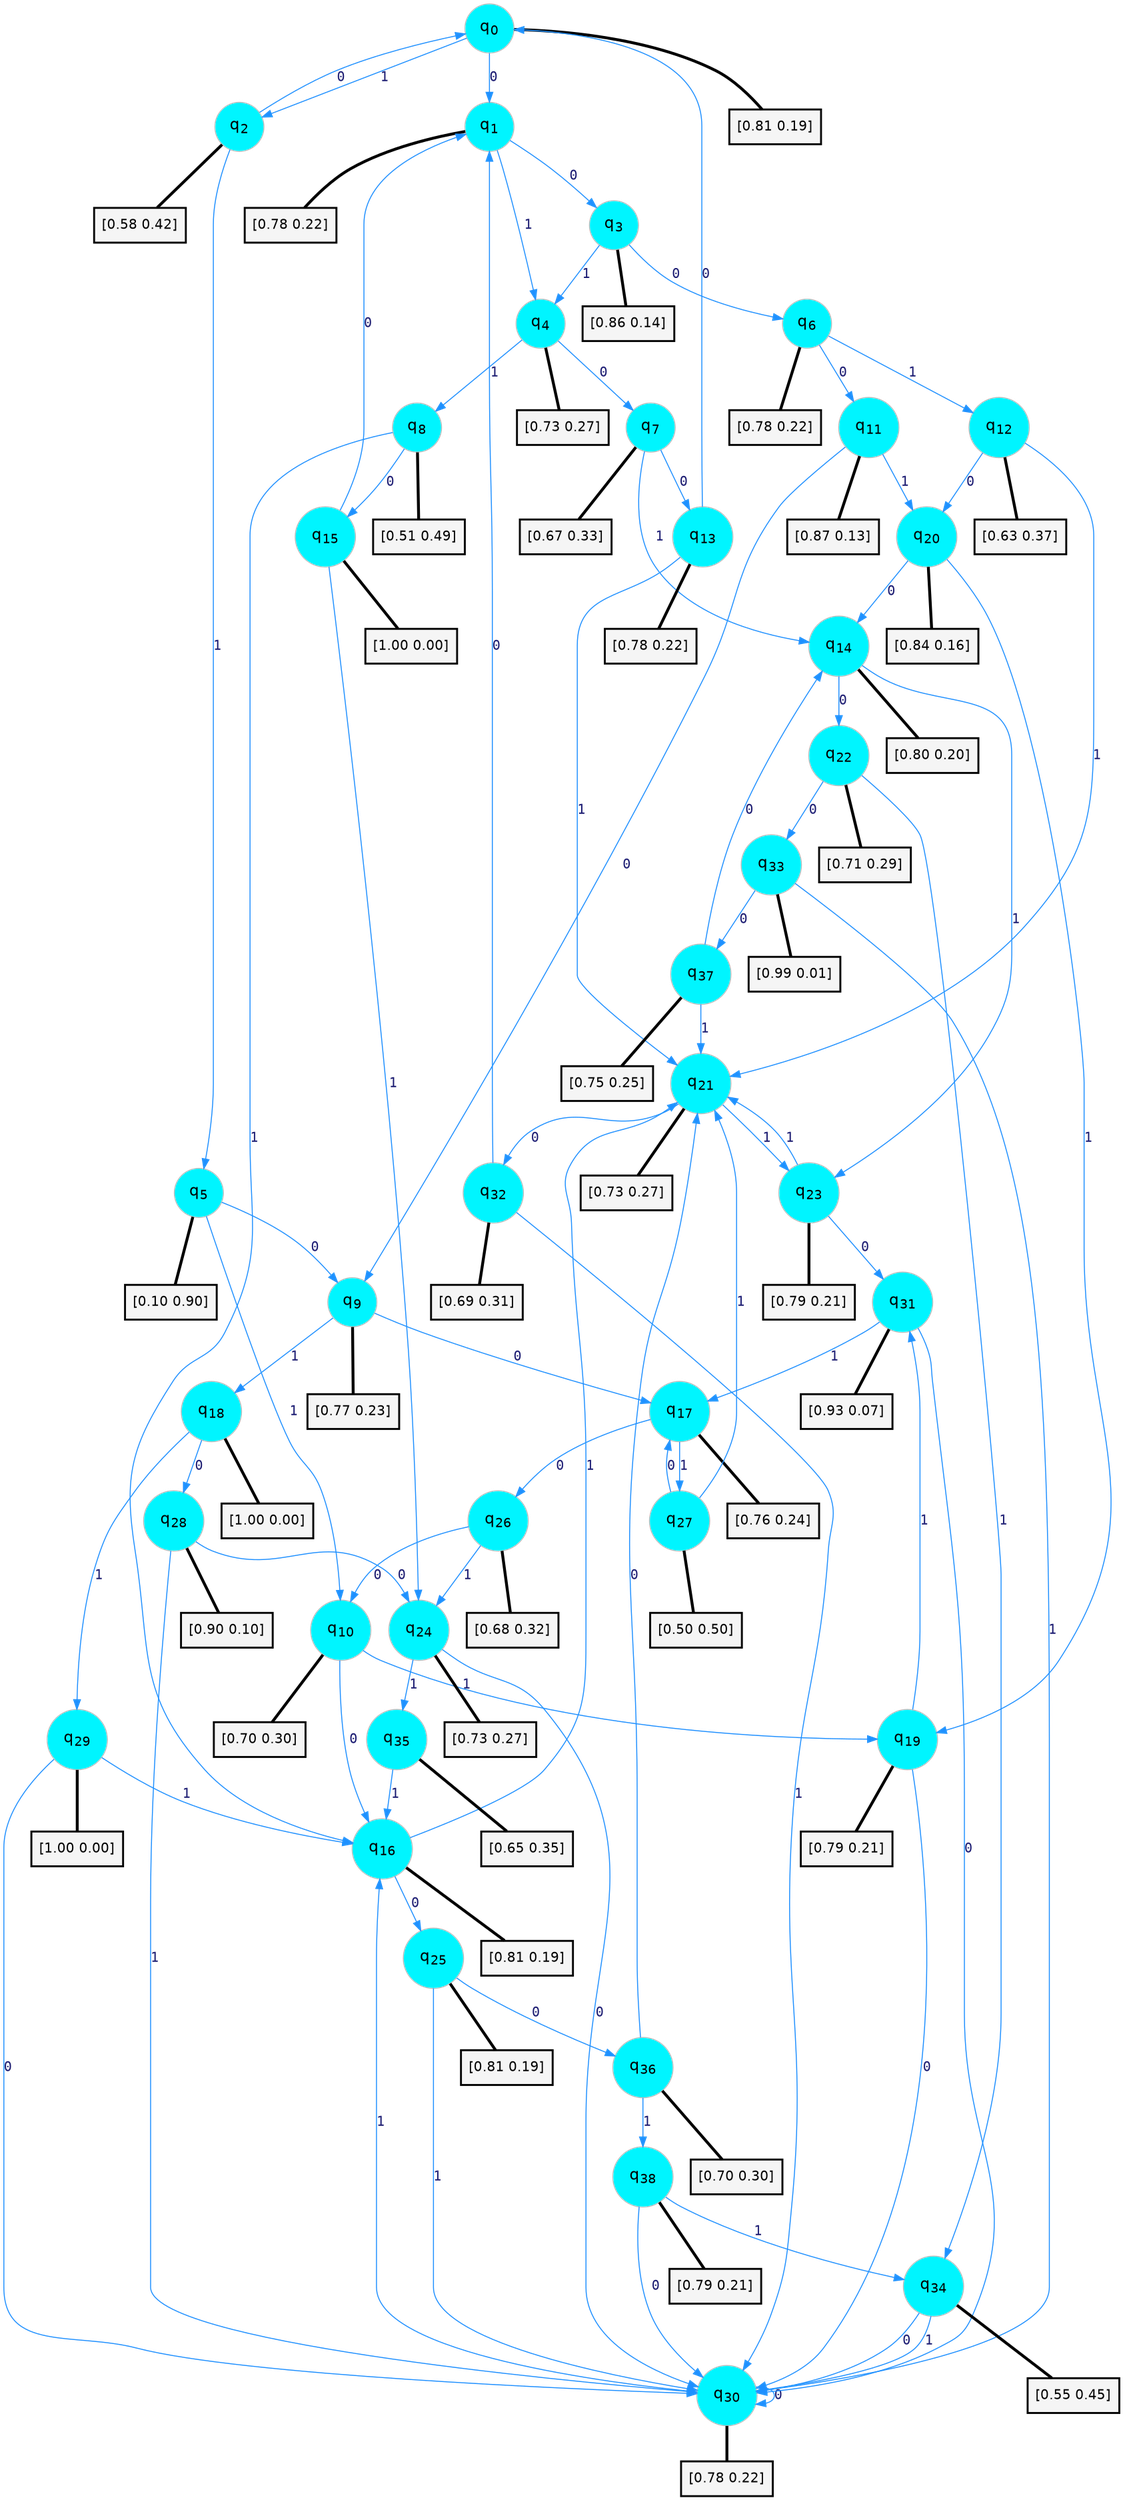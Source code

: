 digraph G {
graph [
bgcolor=transparent, dpi=300, rankdir=TD, size="40,25"];
node [
color=gray, fillcolor=turquoise1, fontcolor=black, fontname=Helvetica, fontsize=16, fontweight=bold, shape=circle, style=filled];
edge [
arrowsize=1, color=dodgerblue1, fontcolor=midnightblue, fontname=courier, fontweight=bold, penwidth=1, style=solid, weight=20];
0[label=<q<SUB>0</SUB>>];
1[label=<q<SUB>1</SUB>>];
2[label=<q<SUB>2</SUB>>];
3[label=<q<SUB>3</SUB>>];
4[label=<q<SUB>4</SUB>>];
5[label=<q<SUB>5</SUB>>];
6[label=<q<SUB>6</SUB>>];
7[label=<q<SUB>7</SUB>>];
8[label=<q<SUB>8</SUB>>];
9[label=<q<SUB>9</SUB>>];
10[label=<q<SUB>10</SUB>>];
11[label=<q<SUB>11</SUB>>];
12[label=<q<SUB>12</SUB>>];
13[label=<q<SUB>13</SUB>>];
14[label=<q<SUB>14</SUB>>];
15[label=<q<SUB>15</SUB>>];
16[label=<q<SUB>16</SUB>>];
17[label=<q<SUB>17</SUB>>];
18[label=<q<SUB>18</SUB>>];
19[label=<q<SUB>19</SUB>>];
20[label=<q<SUB>20</SUB>>];
21[label=<q<SUB>21</SUB>>];
22[label=<q<SUB>22</SUB>>];
23[label=<q<SUB>23</SUB>>];
24[label=<q<SUB>24</SUB>>];
25[label=<q<SUB>25</SUB>>];
26[label=<q<SUB>26</SUB>>];
27[label=<q<SUB>27</SUB>>];
28[label=<q<SUB>28</SUB>>];
29[label=<q<SUB>29</SUB>>];
30[label=<q<SUB>30</SUB>>];
31[label=<q<SUB>31</SUB>>];
32[label=<q<SUB>32</SUB>>];
33[label=<q<SUB>33</SUB>>];
34[label=<q<SUB>34</SUB>>];
35[label=<q<SUB>35</SUB>>];
36[label=<q<SUB>36</SUB>>];
37[label=<q<SUB>37</SUB>>];
38[label=<q<SUB>38</SUB>>];
39[label="[0.81 0.19]", shape=box,fontcolor=black, fontname=Helvetica, fontsize=14, penwidth=2, fillcolor=whitesmoke,color=black];
40[label="[0.78 0.22]", shape=box,fontcolor=black, fontname=Helvetica, fontsize=14, penwidth=2, fillcolor=whitesmoke,color=black];
41[label="[0.58 0.42]", shape=box,fontcolor=black, fontname=Helvetica, fontsize=14, penwidth=2, fillcolor=whitesmoke,color=black];
42[label="[0.86 0.14]", shape=box,fontcolor=black, fontname=Helvetica, fontsize=14, penwidth=2, fillcolor=whitesmoke,color=black];
43[label="[0.73 0.27]", shape=box,fontcolor=black, fontname=Helvetica, fontsize=14, penwidth=2, fillcolor=whitesmoke,color=black];
44[label="[0.10 0.90]", shape=box,fontcolor=black, fontname=Helvetica, fontsize=14, penwidth=2, fillcolor=whitesmoke,color=black];
45[label="[0.78 0.22]", shape=box,fontcolor=black, fontname=Helvetica, fontsize=14, penwidth=2, fillcolor=whitesmoke,color=black];
46[label="[0.67 0.33]", shape=box,fontcolor=black, fontname=Helvetica, fontsize=14, penwidth=2, fillcolor=whitesmoke,color=black];
47[label="[0.51 0.49]", shape=box,fontcolor=black, fontname=Helvetica, fontsize=14, penwidth=2, fillcolor=whitesmoke,color=black];
48[label="[0.77 0.23]", shape=box,fontcolor=black, fontname=Helvetica, fontsize=14, penwidth=2, fillcolor=whitesmoke,color=black];
49[label="[0.70 0.30]", shape=box,fontcolor=black, fontname=Helvetica, fontsize=14, penwidth=2, fillcolor=whitesmoke,color=black];
50[label="[0.87 0.13]", shape=box,fontcolor=black, fontname=Helvetica, fontsize=14, penwidth=2, fillcolor=whitesmoke,color=black];
51[label="[0.63 0.37]", shape=box,fontcolor=black, fontname=Helvetica, fontsize=14, penwidth=2, fillcolor=whitesmoke,color=black];
52[label="[0.78 0.22]", shape=box,fontcolor=black, fontname=Helvetica, fontsize=14, penwidth=2, fillcolor=whitesmoke,color=black];
53[label="[0.80 0.20]", shape=box,fontcolor=black, fontname=Helvetica, fontsize=14, penwidth=2, fillcolor=whitesmoke,color=black];
54[label="[1.00 0.00]", shape=box,fontcolor=black, fontname=Helvetica, fontsize=14, penwidth=2, fillcolor=whitesmoke,color=black];
55[label="[0.81 0.19]", shape=box,fontcolor=black, fontname=Helvetica, fontsize=14, penwidth=2, fillcolor=whitesmoke,color=black];
56[label="[0.76 0.24]", shape=box,fontcolor=black, fontname=Helvetica, fontsize=14, penwidth=2, fillcolor=whitesmoke,color=black];
57[label="[1.00 0.00]", shape=box,fontcolor=black, fontname=Helvetica, fontsize=14, penwidth=2, fillcolor=whitesmoke,color=black];
58[label="[0.79 0.21]", shape=box,fontcolor=black, fontname=Helvetica, fontsize=14, penwidth=2, fillcolor=whitesmoke,color=black];
59[label="[0.84 0.16]", shape=box,fontcolor=black, fontname=Helvetica, fontsize=14, penwidth=2, fillcolor=whitesmoke,color=black];
60[label="[0.73 0.27]", shape=box,fontcolor=black, fontname=Helvetica, fontsize=14, penwidth=2, fillcolor=whitesmoke,color=black];
61[label="[0.71 0.29]", shape=box,fontcolor=black, fontname=Helvetica, fontsize=14, penwidth=2, fillcolor=whitesmoke,color=black];
62[label="[0.79 0.21]", shape=box,fontcolor=black, fontname=Helvetica, fontsize=14, penwidth=2, fillcolor=whitesmoke,color=black];
63[label="[0.73 0.27]", shape=box,fontcolor=black, fontname=Helvetica, fontsize=14, penwidth=2, fillcolor=whitesmoke,color=black];
64[label="[0.81 0.19]", shape=box,fontcolor=black, fontname=Helvetica, fontsize=14, penwidth=2, fillcolor=whitesmoke,color=black];
65[label="[0.68 0.32]", shape=box,fontcolor=black, fontname=Helvetica, fontsize=14, penwidth=2, fillcolor=whitesmoke,color=black];
66[label="[0.50 0.50]", shape=box,fontcolor=black, fontname=Helvetica, fontsize=14, penwidth=2, fillcolor=whitesmoke,color=black];
67[label="[0.90 0.10]", shape=box,fontcolor=black, fontname=Helvetica, fontsize=14, penwidth=2, fillcolor=whitesmoke,color=black];
68[label="[1.00 0.00]", shape=box,fontcolor=black, fontname=Helvetica, fontsize=14, penwidth=2, fillcolor=whitesmoke,color=black];
69[label="[0.78 0.22]", shape=box,fontcolor=black, fontname=Helvetica, fontsize=14, penwidth=2, fillcolor=whitesmoke,color=black];
70[label="[0.93 0.07]", shape=box,fontcolor=black, fontname=Helvetica, fontsize=14, penwidth=2, fillcolor=whitesmoke,color=black];
71[label="[0.69 0.31]", shape=box,fontcolor=black, fontname=Helvetica, fontsize=14, penwidth=2, fillcolor=whitesmoke,color=black];
72[label="[0.99 0.01]", shape=box,fontcolor=black, fontname=Helvetica, fontsize=14, penwidth=2, fillcolor=whitesmoke,color=black];
73[label="[0.55 0.45]", shape=box,fontcolor=black, fontname=Helvetica, fontsize=14, penwidth=2, fillcolor=whitesmoke,color=black];
74[label="[0.65 0.35]", shape=box,fontcolor=black, fontname=Helvetica, fontsize=14, penwidth=2, fillcolor=whitesmoke,color=black];
75[label="[0.70 0.30]", shape=box,fontcolor=black, fontname=Helvetica, fontsize=14, penwidth=2, fillcolor=whitesmoke,color=black];
76[label="[0.75 0.25]", shape=box,fontcolor=black, fontname=Helvetica, fontsize=14, penwidth=2, fillcolor=whitesmoke,color=black];
77[label="[0.79 0.21]", shape=box,fontcolor=black, fontname=Helvetica, fontsize=14, penwidth=2, fillcolor=whitesmoke,color=black];
0->1 [label=0];
0->2 [label=1];
0->39 [arrowhead=none, penwidth=3,color=black];
1->3 [label=0];
1->4 [label=1];
1->40 [arrowhead=none, penwidth=3,color=black];
2->0 [label=0];
2->5 [label=1];
2->41 [arrowhead=none, penwidth=3,color=black];
3->6 [label=0];
3->4 [label=1];
3->42 [arrowhead=none, penwidth=3,color=black];
4->7 [label=0];
4->8 [label=1];
4->43 [arrowhead=none, penwidth=3,color=black];
5->9 [label=0];
5->10 [label=1];
5->44 [arrowhead=none, penwidth=3,color=black];
6->11 [label=0];
6->12 [label=1];
6->45 [arrowhead=none, penwidth=3,color=black];
7->13 [label=0];
7->14 [label=1];
7->46 [arrowhead=none, penwidth=3,color=black];
8->15 [label=0];
8->16 [label=1];
8->47 [arrowhead=none, penwidth=3,color=black];
9->17 [label=0];
9->18 [label=1];
9->48 [arrowhead=none, penwidth=3,color=black];
10->16 [label=0];
10->19 [label=1];
10->49 [arrowhead=none, penwidth=3,color=black];
11->9 [label=0];
11->20 [label=1];
11->50 [arrowhead=none, penwidth=3,color=black];
12->20 [label=0];
12->21 [label=1];
12->51 [arrowhead=none, penwidth=3,color=black];
13->0 [label=0];
13->21 [label=1];
13->52 [arrowhead=none, penwidth=3,color=black];
14->22 [label=0];
14->23 [label=1];
14->53 [arrowhead=none, penwidth=3,color=black];
15->1 [label=0];
15->24 [label=1];
15->54 [arrowhead=none, penwidth=3,color=black];
16->25 [label=0];
16->21 [label=1];
16->55 [arrowhead=none, penwidth=3,color=black];
17->26 [label=0];
17->27 [label=1];
17->56 [arrowhead=none, penwidth=3,color=black];
18->28 [label=0];
18->29 [label=1];
18->57 [arrowhead=none, penwidth=3,color=black];
19->30 [label=0];
19->31 [label=1];
19->58 [arrowhead=none, penwidth=3,color=black];
20->14 [label=0];
20->19 [label=1];
20->59 [arrowhead=none, penwidth=3,color=black];
21->32 [label=0];
21->23 [label=1];
21->60 [arrowhead=none, penwidth=3,color=black];
22->33 [label=0];
22->34 [label=1];
22->61 [arrowhead=none, penwidth=3,color=black];
23->31 [label=0];
23->21 [label=1];
23->62 [arrowhead=none, penwidth=3,color=black];
24->30 [label=0];
24->35 [label=1];
24->63 [arrowhead=none, penwidth=3,color=black];
25->36 [label=0];
25->30 [label=1];
25->64 [arrowhead=none, penwidth=3,color=black];
26->10 [label=0];
26->24 [label=1];
26->65 [arrowhead=none, penwidth=3,color=black];
27->17 [label=0];
27->21 [label=1];
27->66 [arrowhead=none, penwidth=3,color=black];
28->24 [label=0];
28->30 [label=1];
28->67 [arrowhead=none, penwidth=3,color=black];
29->30 [label=0];
29->16 [label=1];
29->68 [arrowhead=none, penwidth=3,color=black];
30->30 [label=0];
30->16 [label=1];
30->69 [arrowhead=none, penwidth=3,color=black];
31->30 [label=0];
31->17 [label=1];
31->70 [arrowhead=none, penwidth=3,color=black];
32->1 [label=0];
32->30 [label=1];
32->71 [arrowhead=none, penwidth=3,color=black];
33->37 [label=0];
33->30 [label=1];
33->72 [arrowhead=none, penwidth=3,color=black];
34->30 [label=0];
34->30 [label=1];
34->73 [arrowhead=none, penwidth=3,color=black];
35->16 [label=1];
35->74 [arrowhead=none, penwidth=3,color=black];
36->21 [label=0];
36->38 [label=1];
36->75 [arrowhead=none, penwidth=3,color=black];
37->14 [label=0];
37->21 [label=1];
37->76 [arrowhead=none, penwidth=3,color=black];
38->30 [label=0];
38->34 [label=1];
38->77 [arrowhead=none, penwidth=3,color=black];
}
